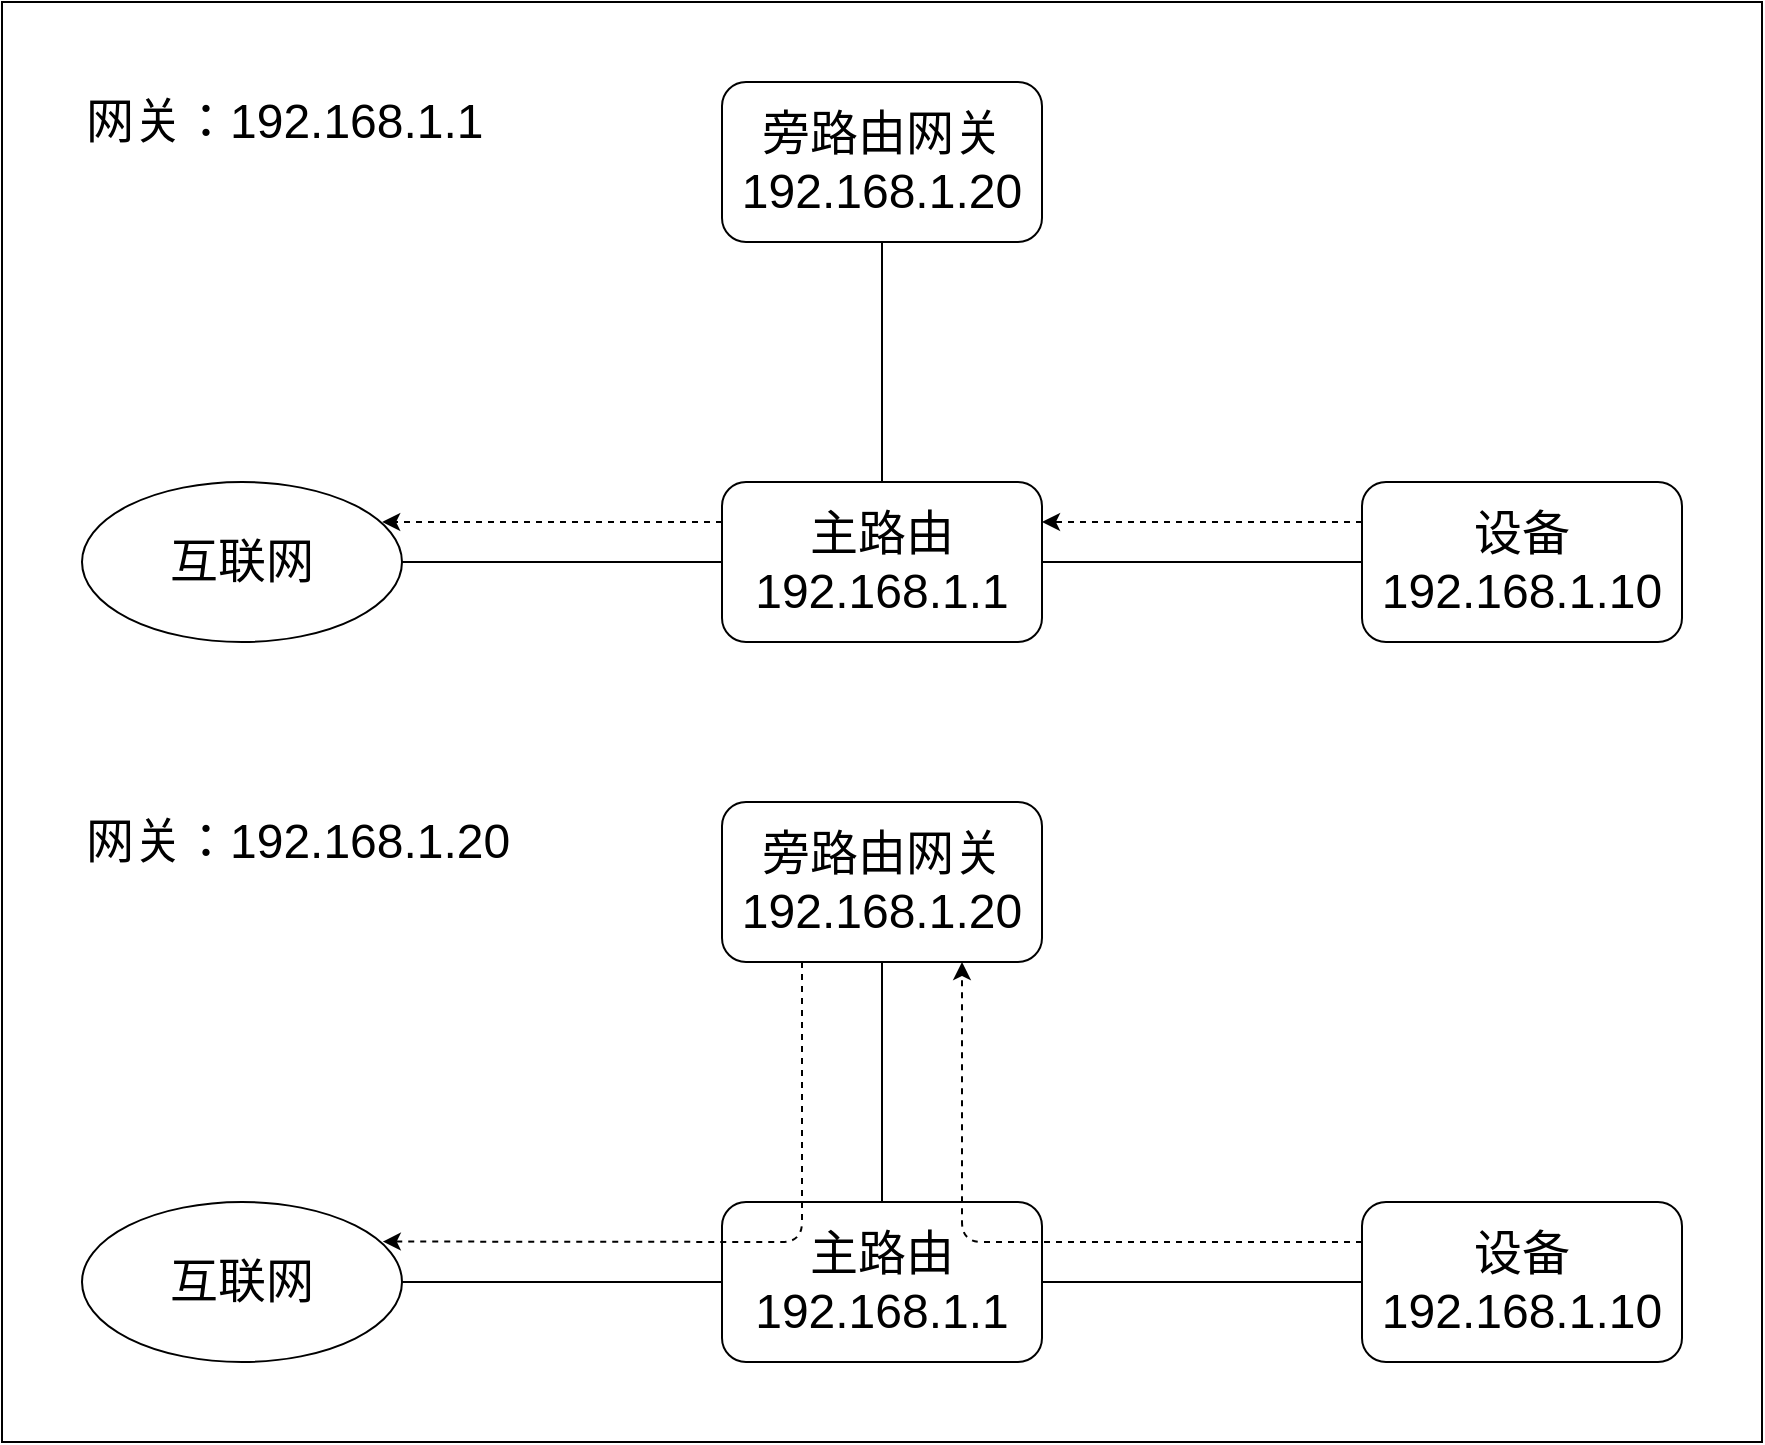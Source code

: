 <mxfile>
    <diagram id="F-6rE7A2jX5_3kNrGQSD" name="第 1 页">
        <mxGraphModel dx="2258" dy="804" grid="1" gridSize="10" guides="1" tooltips="1" connect="1" arrows="1" fold="1" page="1" pageScale="1" pageWidth="827" pageHeight="1169" math="0" shadow="0">
            <root>
                <mxCell id="0"/>
                <mxCell id="1" parent="0"/>
                <mxCell id="31" value="" style="rounded=1;whiteSpace=wrap;html=1;arcSize=0;" vertex="1" parent="1">
                    <mxGeometry x="-40" width="880" height="720" as="geometry"/>
                </mxCell>
                <mxCell id="2" value="&lt;font style=&quot;font-size: 24px;&quot;&gt;主路由&lt;br&gt;192.168.1.1&lt;/font&gt;" style="rounded=1;whiteSpace=wrap;html=1;" parent="1" vertex="1">
                    <mxGeometry x="320" y="240" width="160" height="80" as="geometry"/>
                </mxCell>
                <mxCell id="3" value="&lt;font style=&quot;font-size: 24px;&quot;&gt;设备&lt;br&gt;192.168.1.10&lt;/font&gt;" style="rounded=1;whiteSpace=wrap;html=1;" parent="1" vertex="1">
                    <mxGeometry x="640" y="240" width="160" height="80" as="geometry"/>
                </mxCell>
                <mxCell id="4" value="&lt;font style=&quot;font-size: 24px;&quot;&gt;旁路由网关&lt;br&gt;192.168.1.20&lt;/font&gt;" style="rounded=1;whiteSpace=wrap;html=1;" parent="1" vertex="1">
                    <mxGeometry x="320" y="40" width="160" height="80" as="geometry"/>
                </mxCell>
                <mxCell id="5" value="" style="endArrow=none;html=1;fontSize=24;" parent="1" source="2" target="3" edge="1">
                    <mxGeometry width="50" height="50" relative="1" as="geometry">
                        <mxPoint x="530" y="350" as="sourcePoint"/>
                        <mxPoint x="580" y="300" as="targetPoint"/>
                    </mxGeometry>
                </mxCell>
                <mxCell id="6" value="" style="endArrow=none;html=1;fontSize=24;" parent="1" source="2" target="4" edge="1">
                    <mxGeometry width="50" height="50" relative="1" as="geometry">
                        <mxPoint x="530" y="350" as="sourcePoint"/>
                        <mxPoint x="580" y="300" as="targetPoint"/>
                    </mxGeometry>
                </mxCell>
                <mxCell id="7" value="互联网" style="ellipse;whiteSpace=wrap;html=1;fontSize=24;" parent="1" vertex="1">
                    <mxGeometry y="240" width="160" height="80" as="geometry"/>
                </mxCell>
                <mxCell id="8" value="" style="endArrow=none;html=1;fontSize=24;" parent="1" source="7" target="2" edge="1">
                    <mxGeometry width="50" height="50" relative="1" as="geometry">
                        <mxPoint x="220" y="400" as="sourcePoint"/>
                        <mxPoint x="580" y="300" as="targetPoint"/>
                    </mxGeometry>
                </mxCell>
                <mxCell id="9" value="网关：192.168.1.1" style="text;html=1;strokeColor=none;fillColor=none;align=left;verticalAlign=middle;whiteSpace=wrap;rounded=0;fontSize=24;" parent="1" vertex="1">
                    <mxGeometry y="40" width="210" height="40" as="geometry"/>
                </mxCell>
                <mxCell id="10" value="网关：192.168.1.20" style="text;html=1;strokeColor=none;fillColor=none;align=left;verticalAlign=middle;whiteSpace=wrap;rounded=0;fontSize=24;" parent="1" vertex="1">
                    <mxGeometry y="400" width="230" height="40" as="geometry"/>
                </mxCell>
                <mxCell id="11" value="&lt;font style=&quot;font-size: 24px;&quot;&gt;主路由&lt;br&gt;192.168.1.1&lt;/font&gt;" style="rounded=1;whiteSpace=wrap;html=1;" parent="1" vertex="1">
                    <mxGeometry x="320" y="600" width="160" height="80" as="geometry"/>
                </mxCell>
                <mxCell id="12" value="&lt;font style=&quot;font-size: 24px;&quot;&gt;设备&lt;br&gt;192.168.1.10&lt;/font&gt;" style="rounded=1;whiteSpace=wrap;html=1;" parent="1" vertex="1">
                    <mxGeometry x="640" y="600" width="160" height="80" as="geometry"/>
                </mxCell>
                <mxCell id="13" value="&lt;font style=&quot;font-size: 24px;&quot;&gt;旁路由网关&lt;br&gt;192.168.1.20&lt;/font&gt;" style="rounded=1;whiteSpace=wrap;html=1;" parent="1" vertex="1">
                    <mxGeometry x="320" y="400" width="160" height="80" as="geometry"/>
                </mxCell>
                <mxCell id="14" value="" style="endArrow=none;html=1;fontSize=24;" parent="1" source="11" target="12" edge="1">
                    <mxGeometry width="50" height="50" relative="1" as="geometry">
                        <mxPoint x="530" y="710" as="sourcePoint"/>
                        <mxPoint x="580" y="660" as="targetPoint"/>
                    </mxGeometry>
                </mxCell>
                <mxCell id="15" value="" style="endArrow=none;html=1;fontSize=24;" parent="1" source="11" target="13" edge="1">
                    <mxGeometry width="50" height="50" relative="1" as="geometry">
                        <mxPoint x="530" y="710" as="sourcePoint"/>
                        <mxPoint x="580" y="660" as="targetPoint"/>
                    </mxGeometry>
                </mxCell>
                <mxCell id="16" value="互联网" style="ellipse;whiteSpace=wrap;html=1;fontSize=24;" parent="1" vertex="1">
                    <mxGeometry y="600" width="160" height="80" as="geometry"/>
                </mxCell>
                <mxCell id="17" value="" style="endArrow=none;html=1;fontSize=24;" parent="1" source="16" target="11" edge="1">
                    <mxGeometry width="50" height="50" relative="1" as="geometry">
                        <mxPoint x="220" y="760" as="sourcePoint"/>
                        <mxPoint x="580" y="660" as="targetPoint"/>
                    </mxGeometry>
                </mxCell>
                <mxCell id="18" value="" style="endArrow=classic;html=1;fontSize=24;exitX=0;exitY=0.25;exitDx=0;exitDy=0;entryX=1;entryY=0.25;entryDx=0;entryDy=0;dashed=1;" parent="1" source="3" target="2" edge="1">
                    <mxGeometry width="50" height="50" relative="1" as="geometry">
                        <mxPoint x="680" y="250" as="sourcePoint"/>
                        <mxPoint x="590" y="200" as="targetPoint"/>
                    </mxGeometry>
                </mxCell>
                <mxCell id="20" value="" style="endArrow=classic;html=1;fontSize=24;exitX=0;exitY=0.25;exitDx=0;exitDy=0;entryX=0.938;entryY=0.25;entryDx=0;entryDy=0;entryPerimeter=0;dashed=1;" parent="1" source="2" target="7" edge="1">
                    <mxGeometry width="50" height="50" relative="1" as="geometry">
                        <mxPoint x="260" y="290" as="sourcePoint"/>
                        <mxPoint x="310" y="240" as="targetPoint"/>
                    </mxGeometry>
                </mxCell>
                <mxCell id="28" value="" style="endArrow=classic;html=1;fontSize=24;exitX=0;exitY=0.25;exitDx=0;exitDy=0;entryX=0.75;entryY=1;entryDx=0;entryDy=0;dashed=1;" parent="1" source="12" target="13" edge="1">
                    <mxGeometry width="50" height="50" relative="1" as="geometry">
                        <mxPoint x="630.0" y="540" as="sourcePoint"/>
                        <mxPoint x="470.0" y="540" as="targetPoint"/>
                        <Array as="points">
                            <mxPoint x="440" y="620"/>
                        </Array>
                    </mxGeometry>
                </mxCell>
                <mxCell id="30" value="" style="endArrow=classic;html=1;fontSize=24;exitX=0.25;exitY=1;exitDx=0;exitDy=0;dashed=1;entryX=0.94;entryY=0.247;entryDx=0;entryDy=0;entryPerimeter=0;" parent="1" source="13" target="16" edge="1">
                    <mxGeometry width="50" height="50" relative="1" as="geometry">
                        <mxPoint x="349.92" y="770" as="sourcePoint"/>
                        <mxPoint x="170" y="620" as="targetPoint"/>
                        <Array as="points">
                            <mxPoint x="360" y="620"/>
                        </Array>
                    </mxGeometry>
                </mxCell>
            </root>
        </mxGraphModel>
    </diagram>
</mxfile>